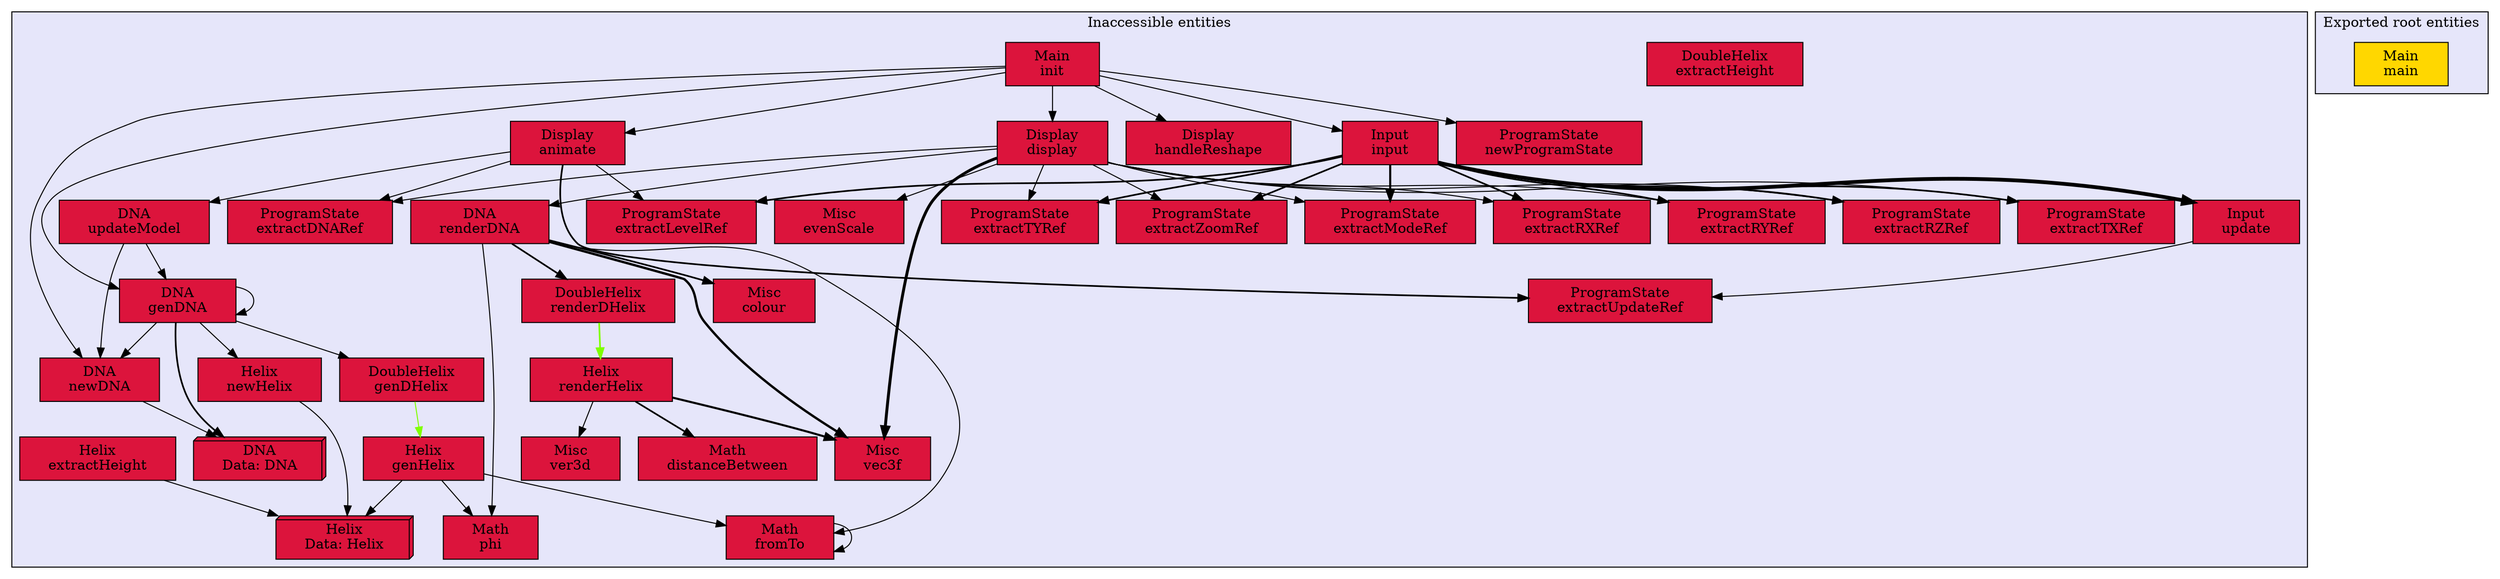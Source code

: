 digraph "Levels within software" {
    node [margin="0.4,0.1"
         ,style=filled];
    subgraph "cluster_-1" {
        graph [label="Inaccessible entities"
              ,style=filled
              ,fillcolor=lavender];
        1 [label="DNA\nData: DNA"
          ,shape=box3d
          ,fillcolor=crimson
          ,style="filled,solid"];
        2 [label="DNA\ngenDNA"
          ,shape=box
          ,fillcolor=crimson
          ,style="filled,solid"];
        3 [label="DNA\nnewDNA"
          ,shape=box
          ,fillcolor=crimson
          ,style="filled,solid"];
        4 [label="DNA\nrenderDNA"
          ,shape=box
          ,fillcolor=crimson
          ,style="filled,solid"];
        5 [label="DNA\nupdateModel"
          ,shape=box
          ,fillcolor=crimson
          ,style="filled,solid"];
        6 [label="Display\nanimate"
          ,shape=box
          ,fillcolor=crimson
          ,style="filled,solid"];
        7 [label="Display\ndisplay"
          ,shape=box
          ,fillcolor=crimson
          ,style="filled,solid"];
        8 [label="Display\nhandleReshape"
          ,shape=box
          ,fillcolor=crimson
          ,style="filled,solid"];
        9 [label="DoubleHelix\nextractHeight"
          ,shape=box
          ,fillcolor=crimson
          ,style="filled,solid"];
        10 [label="DoubleHelix\ngenDHelix"
           ,shape=box
           ,fillcolor=crimson
           ,style="filled,solid"];
        11 [label="DoubleHelix\nrenderDHelix"
           ,shape=box
           ,fillcolor=crimson
           ,style="filled,solid"];
        12 [label="Helix\nData: Helix"
           ,shape=box3d
           ,fillcolor=crimson
           ,style="filled,solid"];
        13 [label="Helix\nextractHeight"
           ,shape=box
           ,fillcolor=crimson
           ,style="filled,solid"];
        14 [label="Helix\ngenHelix"
           ,shape=box
           ,fillcolor=crimson
           ,style="filled,solid"];
        15 [label="Helix\nnewHelix"
           ,shape=box
           ,fillcolor=crimson
           ,style="filled,solid"];
        16 [label="Helix\nrenderHelix"
           ,shape=box
           ,fillcolor=crimson
           ,style="filled,solid"];
        17 [label="Input\ninput"
           ,shape=box
           ,fillcolor=crimson
           ,style="filled,solid"];
        18 [label="Input\nupdate"
           ,shape=box
           ,fillcolor=crimson
           ,style="filled,solid"];
        19 [label="Main\ninit"
           ,shape=box
           ,fillcolor=crimson
           ,style="filled,solid"];
        21 [label="Math\ndistanceBetween"
           ,shape=box
           ,fillcolor=crimson
           ,style="filled,solid"];
        22 [label="Math\nfromTo"
           ,shape=box
           ,fillcolor=crimson
           ,style="filled,solid"];
        23 [label="Math\nphi"
           ,shape=box
           ,fillcolor=crimson
           ,style="filled,solid"];
        24 [label="Misc\ncolour"
           ,shape=box
           ,fillcolor=crimson
           ,style="filled,solid"];
        25 [label="Misc\nevenScale"
           ,shape=box
           ,fillcolor=crimson
           ,style="filled,solid"];
        26 [label="Misc\nvec3f"
           ,shape=box
           ,fillcolor=crimson
           ,style="filled,solid"];
        27 [label="Misc\nver3d"
           ,shape=box
           ,fillcolor=crimson
           ,style="filled,solid"];
        28 [label="ProgramState\nextractDNARef"
           ,shape=box
           ,fillcolor=crimson
           ,style="filled,solid"];
        29 [label="ProgramState\nextractLevelRef"
           ,shape=box
           ,fillcolor=crimson
           ,style="filled,solid"];
        30 [label="ProgramState\nextractModeRef"
           ,shape=box
           ,fillcolor=crimson
           ,style="filled,solid"];
        31 [label="ProgramState\nextractRXRef"
           ,shape=box
           ,fillcolor=crimson
           ,style="filled,solid"];
        32 [label="ProgramState\nextractRYRef"
           ,shape=box
           ,fillcolor=crimson
           ,style="filled,solid"];
        33 [label="ProgramState\nextractRZRef"
           ,shape=box
           ,fillcolor=crimson
           ,style="filled,solid"];
        34 [label="ProgramState\nextractTXRef"
           ,shape=box
           ,fillcolor=crimson
           ,style="filled,solid"];
        35 [label="ProgramState\nextractTYRef"
           ,shape=box
           ,fillcolor=crimson
           ,style="filled,solid"];
        36 [label="ProgramState\nextractUpdateRef"
           ,shape=box
           ,fillcolor=crimson
           ,style="filled,solid"];
        37 [label="ProgramState\nextractZoomRef"
           ,shape=box
           ,fillcolor=crimson
           ,style="filled,solid"];
        38 [label="ProgramState\nnewProgramState"
           ,shape=box
           ,fillcolor=crimson
           ,style="filled,solid"];
    }
    subgraph cluster_0 {
        graph [label="Exported root entities"
              ,style=filled
              ,fillcolor=lavender];
        20 [label="Main\nmain"
           ,shape=box
           ,fillcolor=gold
           ,style="filled,solid"];
    }
    2 -> 1 [penwidth=1.6931471805599454
           ,color=black];
    2 -> 2 [penwidth=1,color=black];
    2 -> 3 [penwidth=1,color=black];
    2 -> 10 [penwidth=1
            ,color=black];
    2 -> 15 [penwidth=1
            ,color=black];
    3 -> 1 [penwidth=1,color=black];
    4 -> 11 [penwidth=1.6931471805599454
            ,color=black];
    4 -> 22 [penwidth=1
            ,color=black];
    4 -> 23 [penwidth=1
            ,color=black];
    4 -> 24 [penwidth=1.6931471805599454
            ,color=black];
    4 -> 26 [penwidth=2.386294361119891
            ,color=black];
    5 -> 2 [penwidth=1,color=black];
    5 -> 3 [penwidth=1,color=black];
    6 -> 5 [penwidth=1,color=black];
    6 -> 28 [penwidth=1
            ,color=black];
    6 -> 29 [penwidth=1
            ,color=black];
    6 -> 36 [penwidth=1.6931471805599454
            ,color=black];
    7 -> 4 [penwidth=1,color=black];
    7 -> 25 [penwidth=1
            ,color=black];
    7 -> 26 [penwidth=2.9459101490553135
            ,color=black];
    7 -> 28 [penwidth=1
            ,color=black];
    7 -> 30 [penwidth=1
            ,color=black];
    7 -> 31 [penwidth=1
            ,color=black];
    7 -> 32 [penwidth=1
            ,color=black];
    7 -> 33 [penwidth=1
            ,color=black];
    7 -> 34 [penwidth=1
            ,color=black];
    7 -> 35 [penwidth=1
            ,color=black];
    7 -> 37 [penwidth=1
            ,color=black];
    10 -> 14 [penwidth=1
             ,color=chartreuse];
    11 -> 16 [penwidth=1.6931471805599454
             ,color=chartreuse];
    13 -> 12 [penwidth=1
             ,color=black];
    14 -> 12 [penwidth=1
             ,color=black];
    14 -> 22 [penwidth=1
             ,color=black];
    14 -> 23 [penwidth=1
             ,color=black];
    15 -> 12 [penwidth=1
             ,color=black];
    16 -> 21 [penwidth=1.6931471805599454
             ,color=black];
    16 -> 26 [penwidth=2.09861228866811
             ,color=black];
    16 -> 27 [penwidth=1
             ,color=black];
    17 -> 18 [penwidth=3.833213344056216
             ,color=black];
    17 -> 29 [penwidth=1.6931471805599454
             ,color=black];
    17 -> 30 [penwidth=2.09861228866811
             ,color=black];
    17 -> 31 [penwidth=1.6931471805599454
             ,color=black];
    17 -> 32 [penwidth=1.6931471805599454
             ,color=black];
    17 -> 33 [penwidth=1.6931471805599454
             ,color=black];
    17 -> 34 [penwidth=1.6931471805599454
             ,color=black];
    17 -> 35 [penwidth=1.6931471805599454
             ,color=black];
    17 -> 37 [penwidth=1.6931471805599454
             ,color=black];
    18 -> 36 [penwidth=1
             ,color=black];
    19 -> 2 [penwidth=1
            ,color=black];
    19 -> 3 [penwidth=1
            ,color=black];
    19 -> 6 [penwidth=1
            ,color=black];
    19 -> 7 [penwidth=1
            ,color=black];
    19 -> 8 [penwidth=1
            ,color=black];
    19 -> 17 [penwidth=1
             ,color=black];
    19 -> 38 [penwidth=1
             ,color=black];
    22 -> 22 [penwidth=1
             ,color=black];
}
